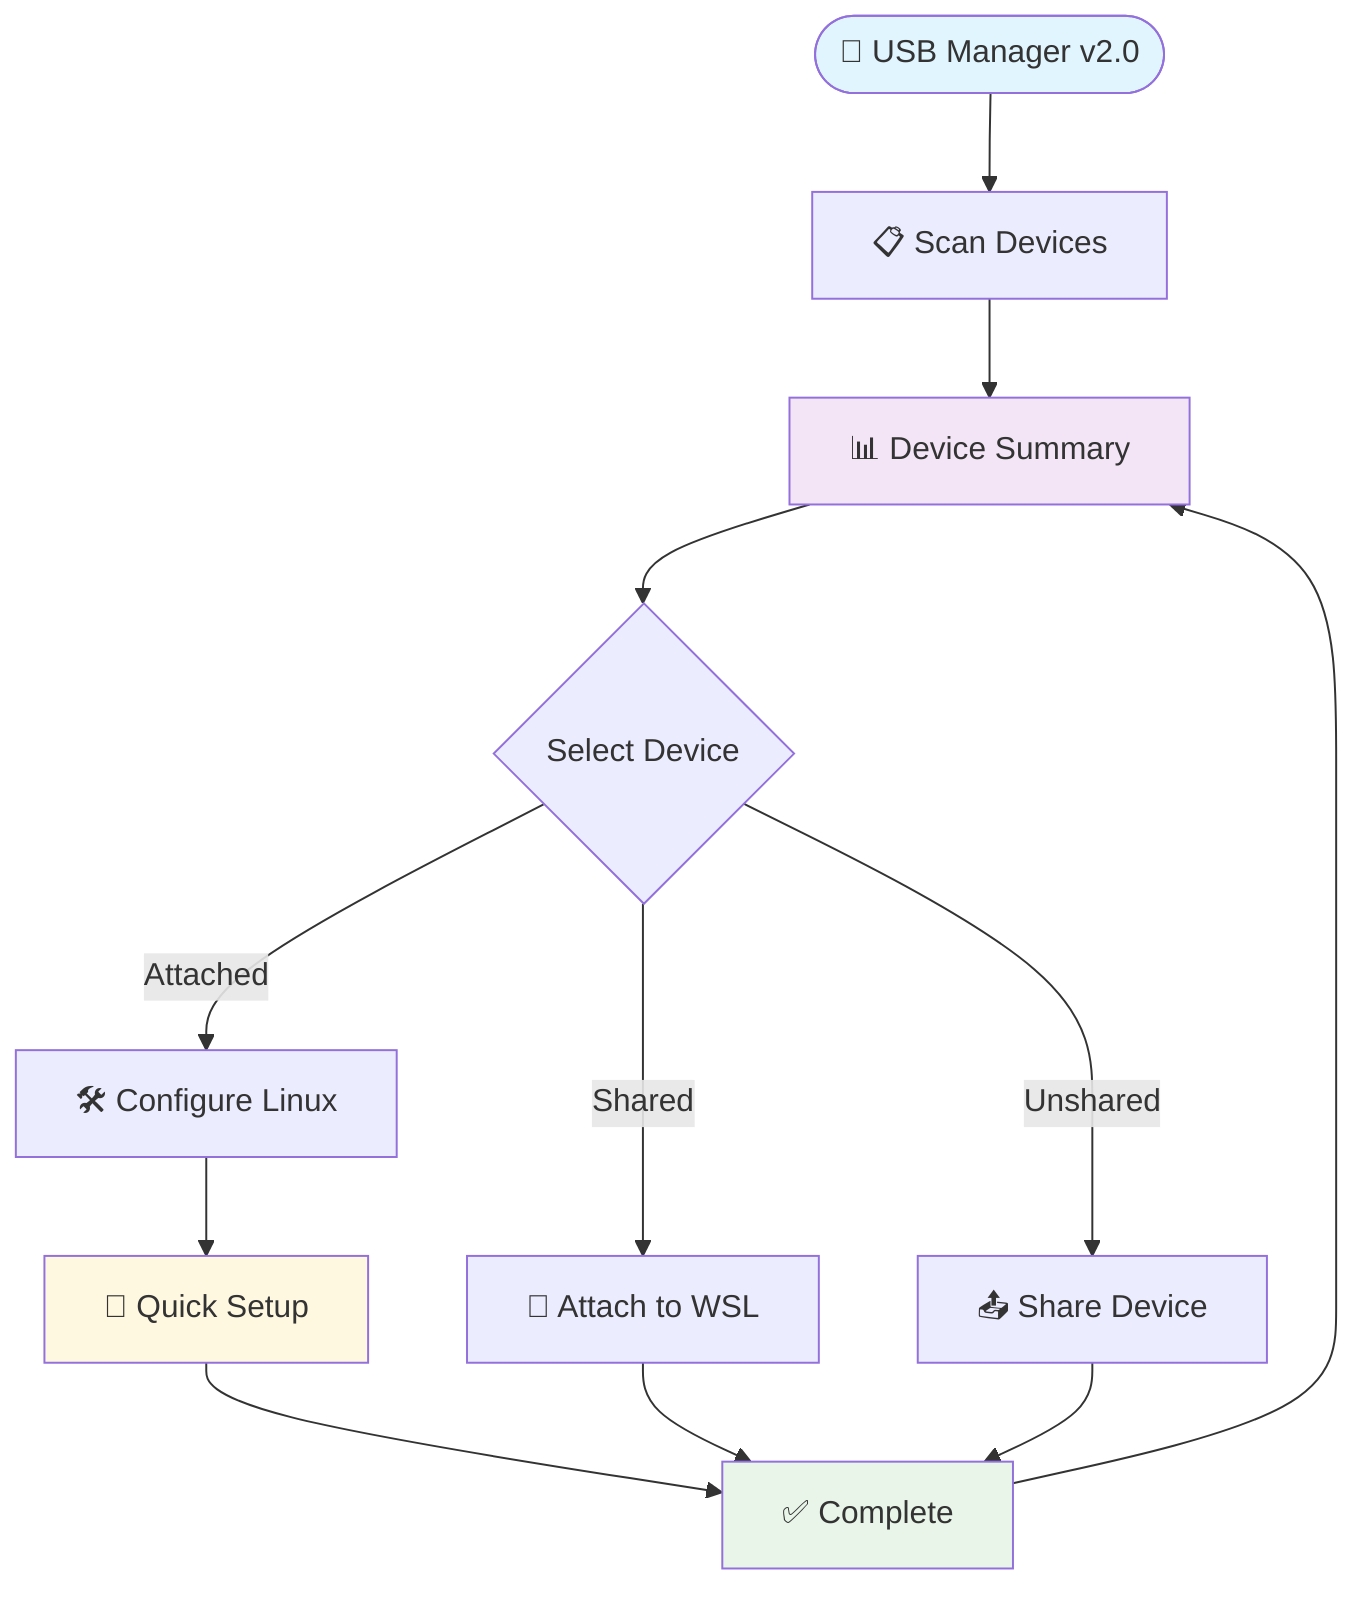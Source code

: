 flowchart TD
    Start([🔌 USB Manager v2.0]) --> Scan[📋 Scan Devices]
    Scan --> Summary[📊 Device Summary]
    Summary --> Select{Select Device}
    
    Select -->|Attached| Configure[🛠️ Configure Linux]
    Select -->|Shared| Attach[🔗 Attach to WSL]
    Select -->|Unshared| Share[📤 Share Device]
    
    Configure --> Quick[🚀 Quick Setup]
    Quick --> Done[✅ Complete]
    
    Attach --> Done
    Share --> Done
    Done --> Summary
    
    style Start fill:#e1f5fe
    style Summary fill:#f3e5f5
    style Quick fill:#fff8e1
    style Done fill:#e8f5e8